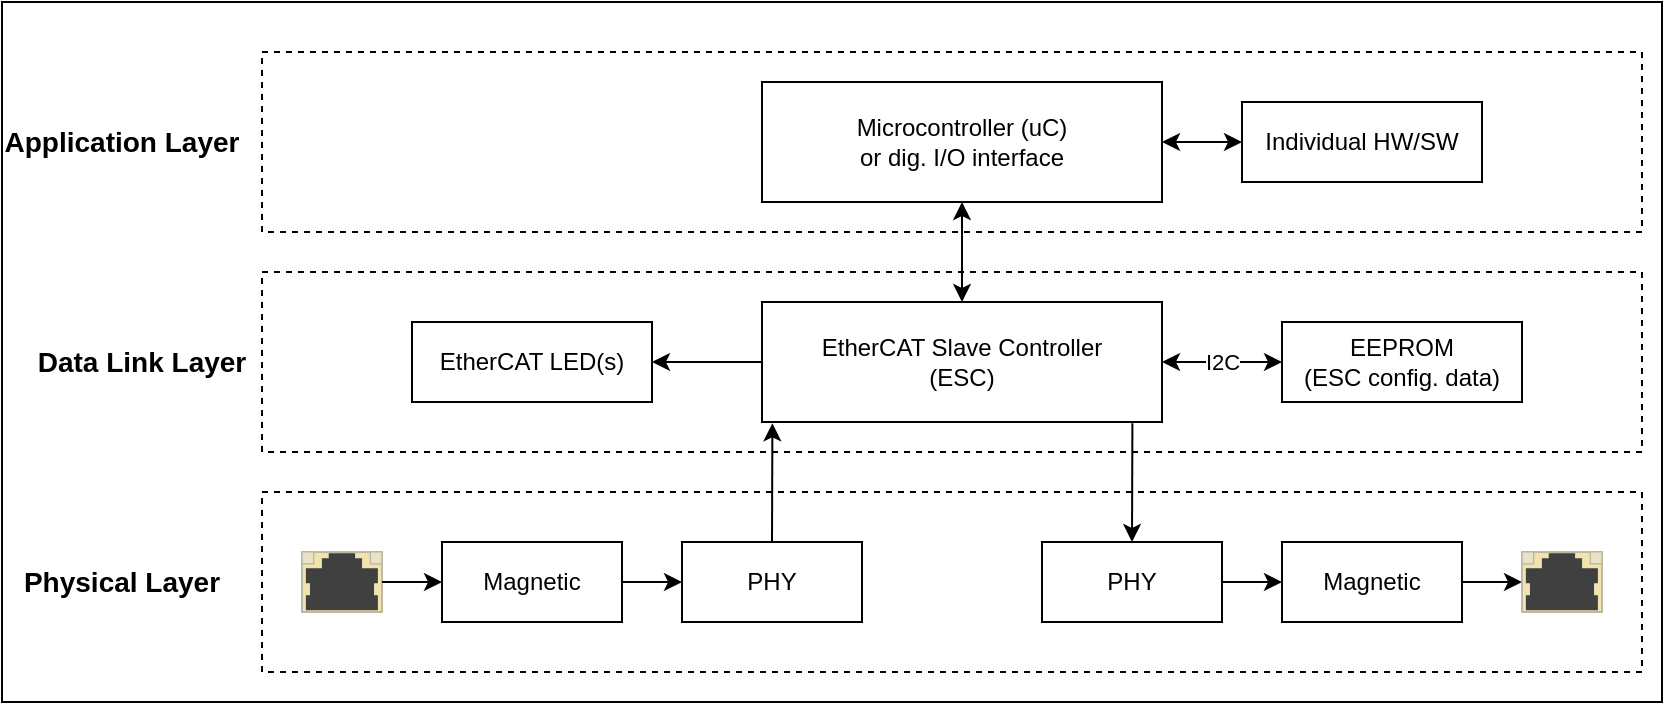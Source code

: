 <mxfile version="23.0.2" type="device" pages="2">
  <diagram name="slave-arch" id="9x3h-UtbgdY5J62yBwEj">
    <mxGraphModel dx="1458" dy="1002" grid="1" gridSize="10" guides="1" tooltips="1" connect="1" arrows="1" fold="1" page="1" pageScale="1" pageWidth="3300" pageHeight="2339" math="0" shadow="0">
      <root>
        <mxCell id="0" />
        <mxCell id="1" parent="0" />
        <mxCell id="1Mrqetm18VM4rCPJ0lEY-29" value="" style="rounded=0;whiteSpace=wrap;html=1;" vertex="1" parent="1">
          <mxGeometry x="90" y="140" width="830" height="350" as="geometry" />
        </mxCell>
        <mxCell id="1Mrqetm18VM4rCPJ0lEY-26" value="" style="rounded=0;whiteSpace=wrap;html=1;fillColor=none;dashed=1;" vertex="1" parent="1">
          <mxGeometry x="220" y="165" width="690" height="90" as="geometry" />
        </mxCell>
        <mxCell id="1Mrqetm18VM4rCPJ0lEY-28" value="" style="rounded=0;whiteSpace=wrap;html=1;fillColor=none;dashed=1;" vertex="1" parent="1">
          <mxGeometry x="220" y="275" width="690" height="90" as="geometry" />
        </mxCell>
        <mxCell id="1Mrqetm18VM4rCPJ0lEY-3" value="" style="html=1;verticalLabelPosition=bottom;verticalAlign=top;outlineConnect=0;shadow=0;dashed=0;shape=mxgraph.rack.hpe_aruba.switches.rj45_sfp;" vertex="1" parent="1">
          <mxGeometry x="240" y="415" width="40" height="30" as="geometry" />
        </mxCell>
        <mxCell id="1Mrqetm18VM4rCPJ0lEY-7" style="edgeStyle=orthogonalEdgeStyle;rounded=0;orthogonalLoop=1;jettySize=auto;html=1;exitX=1;exitY=0.5;exitDx=0;exitDy=0;entryX=0;entryY=0.5;entryDx=0;entryDy=0;" edge="1" parent="1" source="1Mrqetm18VM4rCPJ0lEY-4" target="1Mrqetm18VM4rCPJ0lEY-5">
          <mxGeometry relative="1" as="geometry" />
        </mxCell>
        <mxCell id="1Mrqetm18VM4rCPJ0lEY-4" value="Magnetic" style="rounded=0;whiteSpace=wrap;html=1;" vertex="1" parent="1">
          <mxGeometry x="310" y="410" width="90" height="40" as="geometry" />
        </mxCell>
        <mxCell id="1Mrqetm18VM4rCPJ0lEY-5" value="PHY" style="rounded=0;whiteSpace=wrap;html=1;" vertex="1" parent="1">
          <mxGeometry x="430" y="410" width="90" height="40" as="geometry" />
        </mxCell>
        <mxCell id="1Mrqetm18VM4rCPJ0lEY-6" value="" style="endArrow=classic;html=1;rounded=0;entryX=0;entryY=0.5;entryDx=0;entryDy=0;" edge="1" parent="1" source="1Mrqetm18VM4rCPJ0lEY-3" target="1Mrqetm18VM4rCPJ0lEY-4">
          <mxGeometry width="50" height="50" relative="1" as="geometry">
            <mxPoint x="310" y="380" as="sourcePoint" />
            <mxPoint x="360" y="330" as="targetPoint" />
          </mxGeometry>
        </mxCell>
        <mxCell id="1Mrqetm18VM4rCPJ0lEY-11" style="edgeStyle=none;rounded=0;orthogonalLoop=1;jettySize=auto;html=1;exitX=1;exitY=0.5;exitDx=0;exitDy=0;startArrow=classic;startFill=1;" edge="1" parent="1" source="1Mrqetm18VM4rCPJ0lEY-8" target="1Mrqetm18VM4rCPJ0lEY-10">
          <mxGeometry relative="1" as="geometry" />
        </mxCell>
        <mxCell id="1Mrqetm18VM4rCPJ0lEY-12" value="I2C" style="edgeLabel;html=1;align=center;verticalAlign=middle;resizable=0;points=[];" vertex="1" connectable="0" parent="1Mrqetm18VM4rCPJ0lEY-11">
          <mxGeometry x="0.233" y="-2" relative="1" as="geometry">
            <mxPoint x="-7" y="-2" as="offset" />
          </mxGeometry>
        </mxCell>
        <mxCell id="1Mrqetm18VM4rCPJ0lEY-22" style="edgeStyle=none;rounded=0;orthogonalLoop=1;jettySize=auto;html=1;exitX=0;exitY=0.5;exitDx=0;exitDy=0;entryX=1;entryY=0.5;entryDx=0;entryDy=0;" edge="1" parent="1" source="1Mrqetm18VM4rCPJ0lEY-8" target="1Mrqetm18VM4rCPJ0lEY-9">
          <mxGeometry relative="1" as="geometry" />
        </mxCell>
        <mxCell id="1Mrqetm18VM4rCPJ0lEY-23" style="edgeStyle=none;rounded=0;orthogonalLoop=1;jettySize=auto;html=1;exitX=0.5;exitY=0;exitDx=0;exitDy=0;entryX=0.5;entryY=1;entryDx=0;entryDy=0;startArrow=classic;startFill=1;" edge="1" parent="1" source="1Mrqetm18VM4rCPJ0lEY-8" target="1Mrqetm18VM4rCPJ0lEY-13">
          <mxGeometry relative="1" as="geometry" />
        </mxCell>
        <mxCell id="1Mrqetm18VM4rCPJ0lEY-8" value="EtherCAT Slave Controller&lt;br&gt;(ESC)" style="rounded=0;whiteSpace=wrap;html=1;" vertex="1" parent="1">
          <mxGeometry x="470" y="290" width="200" height="60" as="geometry" />
        </mxCell>
        <mxCell id="1Mrqetm18VM4rCPJ0lEY-9" value="EtherCAT LED(s)" style="rounded=0;whiteSpace=wrap;html=1;" vertex="1" parent="1">
          <mxGeometry x="295" y="300" width="120" height="40" as="geometry" />
        </mxCell>
        <mxCell id="1Mrqetm18VM4rCPJ0lEY-10" value="EEPROM&lt;br&gt;(ESC config. data)" style="rounded=0;whiteSpace=wrap;html=1;" vertex="1" parent="1">
          <mxGeometry x="730" y="300" width="120" height="40" as="geometry" />
        </mxCell>
        <mxCell id="1Mrqetm18VM4rCPJ0lEY-25" style="edgeStyle=none;rounded=0;orthogonalLoop=1;jettySize=auto;html=1;exitX=1;exitY=0.5;exitDx=0;exitDy=0;entryX=0;entryY=0.5;entryDx=0;entryDy=0;startArrow=classic;startFill=1;" edge="1" parent="1" source="1Mrqetm18VM4rCPJ0lEY-13" target="1Mrqetm18VM4rCPJ0lEY-24">
          <mxGeometry relative="1" as="geometry" />
        </mxCell>
        <mxCell id="1Mrqetm18VM4rCPJ0lEY-13" value="Microcontroller (uC)&lt;br&gt;or dig. I/O interface" style="rounded=0;whiteSpace=wrap;html=1;" vertex="1" parent="1">
          <mxGeometry x="470" y="180" width="200" height="60" as="geometry" />
        </mxCell>
        <mxCell id="1Mrqetm18VM4rCPJ0lEY-17" style="edgeStyle=none;rounded=0;orthogonalLoop=1;jettySize=auto;html=1;exitX=1;exitY=0.5;exitDx=0;exitDy=0;entryX=0;entryY=0.5;entryDx=0;entryDy=0;" edge="1" parent="1" source="1Mrqetm18VM4rCPJ0lEY-14" target="1Mrqetm18VM4rCPJ0lEY-15">
          <mxGeometry relative="1" as="geometry" />
        </mxCell>
        <mxCell id="1Mrqetm18VM4rCPJ0lEY-21" style="edgeStyle=none;rounded=0;orthogonalLoop=1;jettySize=auto;html=1;exitX=0.5;exitY=0;exitDx=0;exitDy=0;entryX=0.926;entryY=1.011;entryDx=0;entryDy=0;entryPerimeter=0;startArrow=classic;startFill=1;endArrow=none;endFill=0;" edge="1" parent="1" source="1Mrqetm18VM4rCPJ0lEY-14" target="1Mrqetm18VM4rCPJ0lEY-8">
          <mxGeometry relative="1" as="geometry">
            <mxPoint x="655" y="330" as="targetPoint" />
          </mxGeometry>
        </mxCell>
        <mxCell id="1Mrqetm18VM4rCPJ0lEY-14" value="PHY" style="rounded=0;whiteSpace=wrap;html=1;" vertex="1" parent="1">
          <mxGeometry x="610" y="410" width="90" height="40" as="geometry" />
        </mxCell>
        <mxCell id="1Mrqetm18VM4rCPJ0lEY-18" style="edgeStyle=none;rounded=0;orthogonalLoop=1;jettySize=auto;html=1;exitX=1;exitY=0.5;exitDx=0;exitDy=0;" edge="1" parent="1" source="1Mrqetm18VM4rCPJ0lEY-15" target="1Mrqetm18VM4rCPJ0lEY-16">
          <mxGeometry relative="1" as="geometry" />
        </mxCell>
        <mxCell id="1Mrqetm18VM4rCPJ0lEY-15" value="Magnetic" style="rounded=0;whiteSpace=wrap;html=1;" vertex="1" parent="1">
          <mxGeometry x="730" y="410" width="90" height="40" as="geometry" />
        </mxCell>
        <mxCell id="1Mrqetm18VM4rCPJ0lEY-16" value="" style="html=1;verticalLabelPosition=bottom;verticalAlign=top;outlineConnect=0;shadow=0;dashed=0;shape=mxgraph.rack.hpe_aruba.switches.rj45_sfp;" vertex="1" parent="1">
          <mxGeometry x="850" y="415" width="40" height="30" as="geometry" />
        </mxCell>
        <mxCell id="1Mrqetm18VM4rCPJ0lEY-19" style="edgeStyle=none;rounded=0;orthogonalLoop=1;jettySize=auto;html=1;exitX=0.5;exitY=0;exitDx=0;exitDy=0;entryX=0.026;entryY=1.011;entryDx=0;entryDy=0;entryPerimeter=0;" edge="1" parent="1" source="1Mrqetm18VM4rCPJ0lEY-5" target="1Mrqetm18VM4rCPJ0lEY-8">
          <mxGeometry relative="1" as="geometry" />
        </mxCell>
        <mxCell id="1Mrqetm18VM4rCPJ0lEY-24" value="Individual HW/SW" style="rounded=0;whiteSpace=wrap;html=1;" vertex="1" parent="1">
          <mxGeometry x="710" y="190" width="120" height="40" as="geometry" />
        </mxCell>
        <mxCell id="1Mrqetm18VM4rCPJ0lEY-27" value="" style="rounded=0;whiteSpace=wrap;html=1;fillColor=none;dashed=1;" vertex="1" parent="1">
          <mxGeometry x="220" y="385" width="690" height="90" as="geometry" />
        </mxCell>
        <mxCell id="1Mrqetm18VM4rCPJ0lEY-30" value="Data Link Layer" style="text;html=1;strokeColor=none;fillColor=none;align=center;verticalAlign=middle;whiteSpace=wrap;rounded=0;fontStyle=1;fontSize=14;" vertex="1" parent="1">
          <mxGeometry x="100" y="305" width="120" height="30" as="geometry" />
        </mxCell>
        <mxCell id="1Mrqetm18VM4rCPJ0lEY-31" value="Physical Layer" style="text;html=1;strokeColor=none;fillColor=none;align=center;verticalAlign=middle;whiteSpace=wrap;rounded=0;fontStyle=1;fontSize=14;" vertex="1" parent="1">
          <mxGeometry x="90" y="415" width="120" height="30" as="geometry" />
        </mxCell>
        <mxCell id="1Mrqetm18VM4rCPJ0lEY-32" value="Application Layer" style="text;html=1;strokeColor=none;fillColor=none;align=center;verticalAlign=middle;whiteSpace=wrap;rounded=0;fontStyle=1;fontSize=14;" vertex="1" parent="1">
          <mxGeometry x="90" y="195" width="120" height="30" as="geometry" />
        </mxCell>
      </root>
    </mxGraphModel>
  </diagram>
  <diagram id="LLqMIG2kFnlVtbCROCk1" name="Page-2">
    <mxGraphModel dx="5486" dy="1503" grid="1" gridSize="10" guides="1" tooltips="1" connect="1" arrows="1" fold="1" page="1" pageScale="1" pageWidth="3300" pageHeight="2339" math="0" shadow="0">
      <root>
        <mxCell id="0" />
        <mxCell id="1" parent="0" />
        <mxCell id="wF6FqxBwpSJ9JJbKCPWI-2" value="Ethernet Header" style="rounded=0;whiteSpace=wrap;html=1;fillColor=#dae8fc;strokeColor=#6c8ebf;" vertex="1" parent="1">
          <mxGeometry x="80" y="370" width="290" height="40" as="geometry" />
        </mxCell>
        <mxCell id="wF6FqxBwpSJ9JJbKCPWI-3" value="MAC destination" style="rounded=0;whiteSpace=wrap;html=1;fillColor=#dae8fc;strokeColor=#6c8ebf;" vertex="1" parent="1">
          <mxGeometry x="80" y="260" width="100" height="40" as="geometry" />
        </mxCell>
        <mxCell id="wF6FqxBwpSJ9JJbKCPWI-4" value="MAC source" style="rounded=0;whiteSpace=wrap;html=1;fillColor=#dae8fc;strokeColor=#6c8ebf;" vertex="1" parent="1">
          <mxGeometry x="190" y="260" width="100" height="40" as="geometry" />
        </mxCell>
        <mxCell id="wF6FqxBwpSJ9JJbKCPWI-6" value="Ethertype" style="rounded=0;whiteSpace=wrap;html=1;fillColor=#dae8fc;strokeColor=#6c8ebf;" vertex="1" parent="1">
          <mxGeometry x="300" y="260" width="70" height="40" as="geometry" />
        </mxCell>
        <mxCell id="wF6FqxBwpSJ9JJbKCPWI-7" value="6 bytes" style="rounded=0;whiteSpace=wrap;html=1;fillColor=#f5f5f5;fontColor=#333333;strokeColor=#666666;" vertex="1" parent="1">
          <mxGeometry x="80" y="300" width="100" height="20" as="geometry" />
        </mxCell>
        <mxCell id="wF6FqxBwpSJ9JJbKCPWI-8" value="6 bytes" style="rounded=0;whiteSpace=wrap;html=1;fillColor=#f5f5f5;fontColor=#333333;strokeColor=#666666;" vertex="1" parent="1">
          <mxGeometry x="190" y="300" width="100" height="20" as="geometry" />
        </mxCell>
        <mxCell id="wF6FqxBwpSJ9JJbKCPWI-9" value="2 bytes" style="rounded=0;whiteSpace=wrap;html=1;fillColor=#f5f5f5;fontColor=#333333;strokeColor=#666666;" vertex="1" parent="1">
          <mxGeometry x="300" y="300" width="70" height="20" as="geometry" />
        </mxCell>
        <mxCell id="wF6FqxBwpSJ9JJbKCPWI-10" value="Payload" style="rounded=0;whiteSpace=wrap;html=1;fillColor=#d5e8d4;strokeColor=#82b366;" vertex="1" parent="1">
          <mxGeometry x="380" y="370" width="330" height="40" as="geometry" />
        </mxCell>
        <mxCell id="wF6FqxBwpSJ9JJbKCPWI-12" value="Frame check sequence&lt;br&gt;(FCS)" style="rounded=0;whiteSpace=wrap;html=1;fillColor=#dae8fc;strokeColor=#6c8ebf;" vertex="1" parent="1">
          <mxGeometry x="720" y="370" width="150" height="40" as="geometry" />
        </mxCell>
        <mxCell id="wF6FqxBwpSJ9JJbKCPWI-13" value="Frame check sequence&lt;br&gt;(FCS)" style="rounded=0;whiteSpace=wrap;html=1;fillColor=#dae8fc;strokeColor=#6c8ebf;" vertex="1" parent="1">
          <mxGeometry x="720" y="260" width="150" height="40" as="geometry" />
        </mxCell>
        <mxCell id="wF6FqxBwpSJ9JJbKCPWI-14" value="4 bytes" style="rounded=0;whiteSpace=wrap;html=1;fillColor=#f5f5f5;fontColor=#333333;strokeColor=#666666;" vertex="1" parent="1">
          <mxGeometry x="720" y="300" width="150" height="20" as="geometry" />
        </mxCell>
        <mxCell id="wF6FqxBwpSJ9JJbKCPWI-15" value="Payload" style="rounded=0;whiteSpace=wrap;html=1;fillColor=#d5e8d4;strokeColor=#82b366;" vertex="1" parent="1">
          <mxGeometry x="380" y="260" width="330" height="40" as="geometry" />
        </mxCell>
        <mxCell id="wF6FqxBwpSJ9JJbKCPWI-16" value="42 - 1500 bytes" style="rounded=0;whiteSpace=wrap;html=1;fillColor=#f5f5f5;fontColor=#333333;strokeColor=#666666;" vertex="1" parent="1">
          <mxGeometry x="380" y="300" width="330" height="20" as="geometry" />
        </mxCell>
        <mxCell id="wF6FqxBwpSJ9JJbKCPWI-17" value="Interpacket gap&lt;br&gt;(IPG)" style="rounded=0;whiteSpace=wrap;html=1;fillColor=#e1d5e7;strokeColor=#9673a6;" vertex="1" parent="1">
          <mxGeometry x="880" y="370" width="90" height="40" as="geometry" />
        </mxCell>
        <mxCell id="wF6FqxBwpSJ9JJbKCPWI-18" value="Data Link &lt;br&gt;(layer 2)" style="text;html=1;strokeColor=none;fillColor=none;align=center;verticalAlign=middle;whiteSpace=wrap;rounded=0;fontStyle=1;fontSize=14;" vertex="1" parent="1">
          <mxGeometry x="-50" y="265" width="120" height="30" as="geometry" />
        </mxCell>
        <mxCell id="wF6FqxBwpSJ9JJbKCPWI-19" value="Physical Layer&lt;br&gt;(layer 1)" style="text;html=1;strokeColor=none;fillColor=none;align=center;verticalAlign=middle;whiteSpace=wrap;rounded=0;fontStyle=1;fontSize=14;" vertex="1" parent="1">
          <mxGeometry x="-290" y="375" width="120" height="30" as="geometry" />
        </mxCell>
        <mxCell id="wF6FqxBwpSJ9JJbKCPWI-20" value="Preamble" style="rounded=0;whiteSpace=wrap;html=1;fillColor=#dae8fc;strokeColor=#6c8ebf;" vertex="1" parent="1">
          <mxGeometry x="-150" y="370" width="120" height="40" as="geometry" />
        </mxCell>
        <mxCell id="wF6FqxBwpSJ9JJbKCPWI-21" value="7 bytes" style="rounded=0;whiteSpace=wrap;html=1;fillColor=#f5f5f5;fontColor=#333333;strokeColor=#666666;" vertex="1" parent="1">
          <mxGeometry x="-150" y="410" width="120" height="20" as="geometry" />
        </mxCell>
        <mxCell id="wF6FqxBwpSJ9JJbKCPWI-22" value="Start frame delimiter (SFD)" style="rounded=0;whiteSpace=wrap;html=1;" vertex="1" parent="1">
          <mxGeometry x="-20" y="370" width="90" height="40" as="geometry" />
        </mxCell>
        <mxCell id="wF6FqxBwpSJ9JJbKCPWI-23" value="1 bytes" style="rounded=0;whiteSpace=wrap;html=1;fillColor=#f5f5f5;fontColor=#333333;strokeColor=#666666;" vertex="1" parent="1">
          <mxGeometry x="-20" y="410" width="90" height="20" as="geometry" />
        </mxCell>
        <mxCell id="wF6FqxBwpSJ9JJbKCPWI-24" value="" style="endArrow=none;html=1;strokeWidth=1;rounded=0;exitX=0;exitY=0;exitDx=0;exitDy=0;fontColor=#707070;strokeColor=#707070;dashed=1;entryX=0;entryY=1;entryDx=0;entryDy=0;" edge="1" parent="1" source="wF6FqxBwpSJ9JJbKCPWI-2" target="wF6FqxBwpSJ9JJbKCPWI-7">
          <mxGeometry width="50" height="50" relative="1" as="geometry">
            <mxPoint x="90" y="280" as="sourcePoint" />
            <mxPoint x="80" y="340" as="targetPoint" />
          </mxGeometry>
        </mxCell>
        <mxCell id="wF6FqxBwpSJ9JJbKCPWI-25" value="" style="endArrow=none;html=1;strokeWidth=1;rounded=0;exitX=0;exitY=0;exitDx=0;exitDy=0;fontColor=#707070;strokeColor=#707070;dashed=1;entryX=1;entryY=1;entryDx=0;entryDy=0;" edge="1" parent="1" target="wF6FqxBwpSJ9JJbKCPWI-9">
          <mxGeometry width="50" height="50" relative="1" as="geometry">
            <mxPoint x="370" y="370" as="sourcePoint" />
            <mxPoint x="370" y="340" as="targetPoint" />
          </mxGeometry>
        </mxCell>
        <mxCell id="wF6FqxBwpSJ9JJbKCPWI-26" value="" style="endArrow=none;html=1;strokeWidth=1;rounded=0;exitX=0;exitY=0;exitDx=0;exitDy=0;fontColor=#707070;strokeColor=#707070;dashed=1;entryX=0;entryY=1;entryDx=0;entryDy=0;" edge="1" parent="1" source="wF6FqxBwpSJ9JJbKCPWI-10" target="wF6FqxBwpSJ9JJbKCPWI-16">
          <mxGeometry width="50" height="50" relative="1" as="geometry">
            <mxPoint x="400" y="380" as="sourcePoint" />
            <mxPoint x="400" y="350" as="targetPoint" />
          </mxGeometry>
        </mxCell>
        <mxCell id="wF6FqxBwpSJ9JJbKCPWI-27" value="" style="endArrow=none;html=1;strokeWidth=1;rounded=0;exitX=1;exitY=0;exitDx=0;exitDy=0;fontColor=#707070;strokeColor=#707070;dashed=1;entryX=1;entryY=1;entryDx=0;entryDy=0;" edge="1" parent="1" source="wF6FqxBwpSJ9JJbKCPWI-10" target="wF6FqxBwpSJ9JJbKCPWI-16">
          <mxGeometry width="50" height="50" relative="1" as="geometry">
            <mxPoint x="709.59" y="370" as="sourcePoint" />
            <mxPoint x="709.59" y="340" as="targetPoint" />
          </mxGeometry>
        </mxCell>
        <mxCell id="wF6FqxBwpSJ9JJbKCPWI-28" value="12 bytes" style="rounded=0;whiteSpace=wrap;html=1;fillColor=#f5f5f5;fontColor=#333333;strokeColor=#666666;" vertex="1" parent="1">
          <mxGeometry x="880" y="410" width="90" height="20" as="geometry" />
        </mxCell>
        <mxCell id="wF6FqxBwpSJ9JJbKCPWI-29" value="" style="endArrow=none;html=1;strokeWidth=1;rounded=0;exitX=0;exitY=0;exitDx=0;exitDy=0;fontColor=#707070;strokeColor=#707070;dashed=1;entryX=0;entryY=1;entryDx=0;entryDy=0;" edge="1" parent="1" source="wF6FqxBwpSJ9JJbKCPWI-12" target="wF6FqxBwpSJ9JJbKCPWI-14">
          <mxGeometry width="50" height="50" relative="1" as="geometry">
            <mxPoint x="720" y="380" as="sourcePoint" />
            <mxPoint x="720" y="330" as="targetPoint" />
          </mxGeometry>
        </mxCell>
        <mxCell id="wF6FqxBwpSJ9JJbKCPWI-30" value="" style="endArrow=none;html=1;strokeWidth=1;rounded=0;exitX=1;exitY=0;exitDx=0;exitDy=0;fontColor=#707070;strokeColor=#707070;dashed=1;entryX=1;entryY=1;entryDx=0;entryDy=0;" edge="1" parent="1" source="wF6FqxBwpSJ9JJbKCPWI-12" target="wF6FqxBwpSJ9JJbKCPWI-14">
          <mxGeometry width="50" height="50" relative="1" as="geometry">
            <mxPoint x="730" y="380" as="sourcePoint" />
            <mxPoint x="730" y="330" as="targetPoint" />
          </mxGeometry>
        </mxCell>
        <mxCell id="wF6FqxBwpSJ9JJbKCPWI-31" value="" style="endArrow=none;html=1;rounded=0;" edge="1" parent="1">
          <mxGeometry width="50" height="50" relative="1" as="geometry">
            <mxPoint x="-280" y="340" as="sourcePoint" />
            <mxPoint x="960" y="340" as="targetPoint" />
          </mxGeometry>
        </mxCell>
        <mxCell id="wF6FqxBwpSJ9JJbKCPWI-34" value="Ecat Header" style="rounded=0;whiteSpace=wrap;html=1;fillColor=#f8cecc;strokeColor=#b85450;" vertex="1" parent="1">
          <mxGeometry x="380" y="160" width="80" height="40" as="geometry" />
        </mxCell>
        <mxCell id="wF6FqxBwpSJ9JJbKCPWI-35" value="Datagrams" style="rounded=0;whiteSpace=wrap;html=1;fillColor=#f8cecc;strokeColor=#b85450;" vertex="1" parent="1">
          <mxGeometry x="470" y="160" width="240" height="40" as="geometry" />
        </mxCell>
        <mxCell id="wF6FqxBwpSJ9JJbKCPWI-36" value="2 bytes" style="rounded=0;whiteSpace=wrap;html=1;fillColor=#f5f5f5;fontColor=#333333;strokeColor=#666666;" vertex="1" parent="1">
          <mxGeometry x="380" y="200" width="80" height="20" as="geometry" />
        </mxCell>
        <mxCell id="wF6FqxBwpSJ9JJbKCPWI-37" value="44 - 1498 bytes" style="rounded=0;whiteSpace=wrap;html=1;fillColor=#f5f5f5;fontColor=#333333;strokeColor=#666666;" vertex="1" parent="1">
          <mxGeometry x="470" y="200" width="240" height="20" as="geometry" />
        </mxCell>
        <mxCell id="wF6FqxBwpSJ9JJbKCPWI-38" value="" style="endArrow=none;html=1;strokeWidth=1;rounded=0;exitX=0;exitY=0;exitDx=0;exitDy=0;fontColor=#707070;strokeColor=#707070;dashed=1;entryX=0;entryY=1;entryDx=0;entryDy=0;" edge="1" parent="1" source="wF6FqxBwpSJ9JJbKCPWI-15" target="wF6FqxBwpSJ9JJbKCPWI-36">
          <mxGeometry width="50" height="50" relative="1" as="geometry">
            <mxPoint x="390" y="380" as="sourcePoint" />
            <mxPoint x="390" y="330" as="targetPoint" />
          </mxGeometry>
        </mxCell>
        <mxCell id="wF6FqxBwpSJ9JJbKCPWI-39" value="" style="endArrow=none;html=1;strokeWidth=1;rounded=0;exitX=1;exitY=0;exitDx=0;exitDy=0;fontColor=#707070;strokeColor=#707070;dashed=1;entryX=1;entryY=1;entryDx=0;entryDy=0;" edge="1" parent="1" source="wF6FqxBwpSJ9JJbKCPWI-15" target="wF6FqxBwpSJ9JJbKCPWI-37">
          <mxGeometry width="50" height="50" relative="1" as="geometry">
            <mxPoint x="730" y="230" as="sourcePoint" />
            <mxPoint x="730" y="170" as="targetPoint" />
          </mxGeometry>
        </mxCell>
        <mxCell id="wF6FqxBwpSJ9JJbKCPWI-40" value="MAC destination" style="rounded=0;whiteSpace=wrap;html=1;fillColor=#dae8fc;strokeColor=#6c8ebf;" vertex="1" parent="1">
          <mxGeometry x="80" y="160" width="100" height="40" as="geometry" />
        </mxCell>
        <mxCell id="wF6FqxBwpSJ9JJbKCPWI-41" value="MAC source" style="rounded=0;whiteSpace=wrap;html=1;fillColor=#dae8fc;strokeColor=#6c8ebf;" vertex="1" parent="1">
          <mxGeometry x="190" y="160" width="100" height="40" as="geometry" />
        </mxCell>
        <mxCell id="wF6FqxBwpSJ9JJbKCPWI-42" value="Ethertype" style="rounded=0;whiteSpace=wrap;html=1;fillColor=#dae8fc;strokeColor=#6c8ebf;" vertex="1" parent="1">
          <mxGeometry x="300" y="160" width="70" height="40" as="geometry" />
        </mxCell>
        <mxCell id="wF6FqxBwpSJ9JJbKCPWI-47" value="Frame check sequence&lt;br&gt;(FCS)" style="rounded=0;whiteSpace=wrap;html=1;fillColor=#dae8fc;strokeColor=#6c8ebf;" vertex="1" parent="1">
          <mxGeometry x="720" y="160" width="150" height="40" as="geometry" />
        </mxCell>
        <mxCell id="wF6FqxBwpSJ9JJbKCPWI-48" value="" style="endArrow=none;html=1;rounded=0;" edge="1" parent="1">
          <mxGeometry width="50" height="50" relative="1" as="geometry">
            <mxPoint x="-280" y="240" as="sourcePoint" />
            <mxPoint x="960" y="240" as="targetPoint" />
          </mxGeometry>
        </mxCell>
        <mxCell id="wF6FqxBwpSJ9JJbKCPWI-49" value="0x88a4" style="rounded=0;whiteSpace=wrap;html=1;fillColor=#f5f5f5;fontColor=#333333;strokeColor=#666666;" vertex="1" parent="1">
          <mxGeometry x="300" y="200" width="70" height="20" as="geometry" />
        </mxCell>
        <mxCell id="wF6FqxBwpSJ9JJbKCPWI-50" value="Real-Time EtherCAT" style="text;html=1;strokeColor=none;fillColor=none;align=center;verticalAlign=middle;whiteSpace=wrap;rounded=0;fontStyle=1;fontSize=14;" vertex="1" parent="1">
          <mxGeometry x="-50" y="165" width="120" height="30" as="geometry" />
        </mxCell>
        <mxCell id="wF6FqxBwpSJ9JJbKCPWI-51" value="IP Header" style="rounded=0;whiteSpace=wrap;html=1;fillColor=#f8cecc;strokeColor=#b85450;" vertex="1" parent="1">
          <mxGeometry x="380" y="60" width="80" height="40" as="geometry" />
        </mxCell>
        <mxCell id="wF6FqxBwpSJ9JJbKCPWI-52" value="UDP" style="rounded=0;whiteSpace=wrap;html=1;fillColor=#f8cecc;strokeColor=#b85450;" vertex="1" parent="1">
          <mxGeometry x="470" y="60" width="50" height="40" as="geometry" />
        </mxCell>
        <mxCell id="wF6FqxBwpSJ9JJbKCPWI-53" value="Ecat Header" style="rounded=0;whiteSpace=wrap;html=1;fillColor=#f8cecc;strokeColor=#b85450;" vertex="1" parent="1">
          <mxGeometry x="530" y="60" width="80" height="40" as="geometry" />
        </mxCell>
        <mxCell id="wF6FqxBwpSJ9JJbKCPWI-54" value="Datagrams" style="rounded=0;whiteSpace=wrap;html=1;fillColor=#f8cecc;strokeColor=#b85450;" vertex="1" parent="1">
          <mxGeometry x="620" y="60" width="90" height="40" as="geometry" />
        </mxCell>
        <mxCell id="wF6FqxBwpSJ9JJbKCPWI-55" value="20 bytes" style="rounded=0;whiteSpace=wrap;html=1;fillColor=#f5f5f5;fontColor=#333333;strokeColor=#666666;" vertex="1" parent="1">
          <mxGeometry x="380" y="100" width="80" height="20" as="geometry" />
        </mxCell>
        <mxCell id="wF6FqxBwpSJ9JJbKCPWI-56" value="8 bytes" style="rounded=0;whiteSpace=wrap;html=1;fillColor=#f5f5f5;fontColor=#333333;strokeColor=#666666;" vertex="1" parent="1">
          <mxGeometry x="470" y="100" width="50" height="20" as="geometry" />
        </mxCell>
        <mxCell id="wF6FqxBwpSJ9JJbKCPWI-57" value="2 bytes" style="rounded=0;whiteSpace=wrap;html=1;fillColor=#f5f5f5;fontColor=#333333;strokeColor=#666666;" vertex="1" parent="1">
          <mxGeometry x="530" y="100" width="80" height="20" as="geometry" />
        </mxCell>
        <mxCell id="wF6FqxBwpSJ9JJbKCPWI-58" value="16 - 1470 bytes" style="rounded=0;whiteSpace=wrap;html=1;fillColor=#f5f5f5;fontColor=#333333;strokeColor=#666666;" vertex="1" parent="1">
          <mxGeometry x="620" y="100" width="90" height="20" as="geometry" />
        </mxCell>
        <mxCell id="wF6FqxBwpSJ9JJbKCPWI-59" value="" style="endArrow=none;html=1;strokeWidth=1;rounded=0;exitX=1;exitY=0;exitDx=0;exitDy=0;fontColor=#707070;strokeColor=#707070;dashed=1;entryX=1;entryY=1;entryDx=0;entryDy=0;" edge="1" parent="1" source="wF6FqxBwpSJ9JJbKCPWI-35" target="wF6FqxBwpSJ9JJbKCPWI-58">
          <mxGeometry width="50" height="50" relative="1" as="geometry">
            <mxPoint x="720" y="270" as="sourcePoint" />
            <mxPoint x="720" y="230" as="targetPoint" />
          </mxGeometry>
        </mxCell>
        <mxCell id="wF6FqxBwpSJ9JJbKCPWI-60" value="" style="endArrow=none;html=1;strokeWidth=1;rounded=0;exitX=0;exitY=0;exitDx=0;exitDy=0;fontColor=#707070;strokeColor=#707070;dashed=1;entryX=0;entryY=1;entryDx=0;entryDy=0;" edge="1" parent="1" source="wF6FqxBwpSJ9JJbKCPWI-34" target="wF6FqxBwpSJ9JJbKCPWI-55">
          <mxGeometry width="50" height="50" relative="1" as="geometry">
            <mxPoint x="720" y="170" as="sourcePoint" />
            <mxPoint x="720" y="130" as="targetPoint" />
          </mxGeometry>
        </mxCell>
        <mxCell id="wF6FqxBwpSJ9JJbKCPWI-61" value="Ethertype" style="rounded=0;whiteSpace=wrap;html=1;fillColor=#dae8fc;strokeColor=#6c8ebf;" vertex="1" parent="1">
          <mxGeometry x="300" y="60" width="70" height="40" as="geometry" />
        </mxCell>
        <mxCell id="wF6FqxBwpSJ9JJbKCPWI-62" value="0x0800" style="rounded=0;whiteSpace=wrap;html=1;fillColor=#f5f5f5;fontColor=#333333;strokeColor=#666666;" vertex="1" parent="1">
          <mxGeometry x="300" y="100" width="70" height="20" as="geometry" />
        </mxCell>
        <mxCell id="wF6FqxBwpSJ9JJbKCPWI-63" value="MAC destination" style="rounded=0;whiteSpace=wrap;html=1;fillColor=#dae8fc;strokeColor=#6c8ebf;" vertex="1" parent="1">
          <mxGeometry x="80" y="60" width="100" height="40" as="geometry" />
        </mxCell>
        <mxCell id="wF6FqxBwpSJ9JJbKCPWI-64" value="MAC source" style="rounded=0;whiteSpace=wrap;html=1;fillColor=#dae8fc;strokeColor=#6c8ebf;" vertex="1" parent="1">
          <mxGeometry x="190" y="60" width="100" height="40" as="geometry" />
        </mxCell>
        <mxCell id="wF6FqxBwpSJ9JJbKCPWI-65" value="Frame check sequence&lt;br&gt;(FCS)" style="rounded=0;whiteSpace=wrap;html=1;fillColor=#dae8fc;strokeColor=#6c8ebf;" vertex="1" parent="1">
          <mxGeometry x="720" y="60" width="150" height="40" as="geometry" />
        </mxCell>
        <mxCell id="wF6FqxBwpSJ9JJbKCPWI-66" value="" style="endArrow=none;html=1;rounded=0;" edge="1" parent="1">
          <mxGeometry width="50" height="50" relative="1" as="geometry">
            <mxPoint x="-280" y="140" as="sourcePoint" />
            <mxPoint x="960" y="140" as="targetPoint" />
          </mxGeometry>
        </mxCell>
        <mxCell id="wF6FqxBwpSJ9JJbKCPWI-67" value="IP-based&lt;br&gt;EtherCAT" style="text;html=1;strokeColor=none;fillColor=none;align=center;verticalAlign=middle;whiteSpace=wrap;rounded=0;fontStyle=1;fontSize=14;" vertex="1" parent="1">
          <mxGeometry x="-50" y="65" width="120" height="30" as="geometry" />
        </mxCell>
      </root>
    </mxGraphModel>
  </diagram>
</mxfile>
